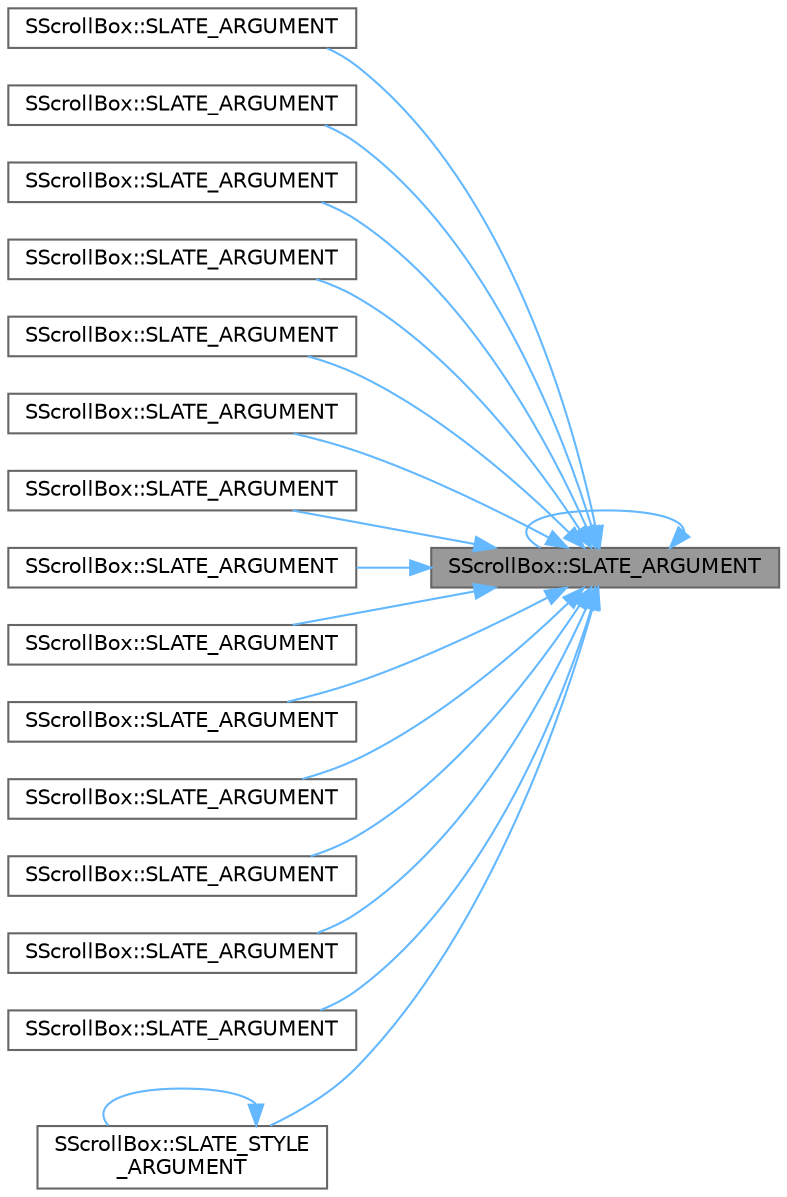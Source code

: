 digraph "SScrollBox::SLATE_ARGUMENT"
{
 // INTERACTIVE_SVG=YES
 // LATEX_PDF_SIZE
  bgcolor="transparent";
  edge [fontname=Helvetica,fontsize=10,labelfontname=Helvetica,labelfontsize=10];
  node [fontname=Helvetica,fontsize=10,shape=box,height=0.2,width=0.4];
  rankdir="RL";
  Node1 [id="Node000001",label="SScrollBox::SLATE_ARGUMENT",height=0.2,width=0.4,color="gray40", fillcolor="grey60", style="filled", fontcolor="black",tooltip="The direction that children will be stacked, and also the direction the box will scroll."];
  Node1 -> Node2 [id="edge1_Node000001_Node000002",dir="back",color="steelblue1",style="solid",tooltip=" "];
  Node2 [id="Node000002",label="SScrollBox::SLATE_ARGUMENT",height=0.2,width=0.4,color="grey40", fillcolor="white", style="filled",URL="$df/d95/classSScrollBox.html#a04ba80a2bd17691391458e532cbcdff8",tooltip=" "];
  Node1 -> Node3 [id="edge2_Node000001_Node000003",dir="back",color="steelblue1",style="solid",tooltip=" "];
  Node3 [id="Node000003",label="SScrollBox::SLATE_ARGUMENT",height=0.2,width=0.4,color="grey40", fillcolor="white", style="filled",URL="$df/d95/classSScrollBox.html#ade5e4f062576f840dacb5403761696a8",tooltip=" "];
  Node1 -> Node4 [id="edge3_Node000001_Node000004",dir="back",color="steelblue1",style="solid",tooltip=" "];
  Node4 [id="Node000004",label="SScrollBox::SLATE_ARGUMENT",height=0.2,width=0.4,color="grey40", fillcolor="white", style="filled",URL="$df/d95/classSScrollBox.html#a7dd84dd402d4288322529c2b32e8862b",tooltip=" "];
  Node1 -> Node5 [id="edge4_Node000001_Node000005",dir="back",color="steelblue1",style="solid",tooltip=" "];
  Node5 [id="Node000005",label="SScrollBox::SLATE_ARGUMENT",height=0.2,width=0.4,color="grey40", fillcolor="white", style="filled",URL="$df/d95/classSScrollBox.html#a639544a584d576129d5358e89115cc54",tooltip=" "];
  Node1 -> Node6 [id="edge5_Node000001_Node000006",dir="back",color="steelblue1",style="solid",tooltip=" "];
  Node6 [id="Node000006",label="SScrollBox::SLATE_ARGUMENT",height=0.2,width=0.4,color="grey40", fillcolor="white", style="filled",URL="$df/d95/classSScrollBox.html#abfa96edc3bb4cbf1799883e91e7e4f31",tooltip=" "];
  Node1 -> Node7 [id="edge6_Node000001_Node000007",dir="back",color="steelblue1",style="solid",tooltip=" "];
  Node7 [id="Node000007",label="SScrollBox::SLATE_ARGUMENT",height=0.2,width=0.4,color="grey40", fillcolor="white", style="filled",URL="$df/d95/classSScrollBox.html#afeac9569ed6b70d3ee6ee721f5814e70",tooltip=" "];
  Node1 -> Node8 [id="edge7_Node000001_Node000008",dir="back",color="steelblue1",style="solid",tooltip=" "];
  Node8 [id="Node000008",label="SScrollBox::SLATE_ARGUMENT",height=0.2,width=0.4,color="grey40", fillcolor="white", style="filled",URL="$df/d95/classSScrollBox.html#a4c86889b96f9a7a3bdef72b46e84ba8d",tooltip=" "];
  Node1 -> Node9 [id="edge8_Node000001_Node000009",dir="back",color="steelblue1",style="solid",tooltip=" "];
  Node9 [id="Node000009",label="SScrollBox::SLATE_ARGUMENT",height=0.2,width=0.4,color="grey40", fillcolor="white", style="filled",URL="$df/d95/classSScrollBox.html#af14e15d3f98d17d475f9fe599de8aa2a",tooltip=" "];
  Node1 -> Node10 [id="edge9_Node000001_Node000010",dir="back",color="steelblue1",style="solid",tooltip=" "];
  Node10 [id="Node000010",label="SScrollBox::SLATE_ARGUMENT",height=0.2,width=0.4,color="grey40", fillcolor="white", style="filled",URL="$df/d95/classSScrollBox.html#a0026d942cbc9de17bc110d24fe700a4d",tooltip=" "];
  Node1 -> Node1 [id="edge10_Node000001_Node000001",dir="back",color="steelblue1",style="solid",tooltip=" "];
  Node1 -> Node11 [id="edge11_Node000001_Node000011",dir="back",color="steelblue1",style="solid",tooltip=" "];
  Node11 [id="Node000011",label="SScrollBox::SLATE_ARGUMENT",height=0.2,width=0.4,color="grey40", fillcolor="white", style="filled",URL="$df/d95/classSScrollBox.html#a934573216ad8baa16bc34333cbcac13e",tooltip=" "];
  Node1 -> Node12 [id="edge12_Node000001_Node000012",dir="back",color="steelblue1",style="solid",tooltip=" "];
  Node12 [id="Node000012",label="SScrollBox::SLATE_ARGUMENT",height=0.2,width=0.4,color="grey40", fillcolor="white", style="filled",URL="$df/d95/classSScrollBox.html#adc7d41c8f373f3ececb7ff1e2bca592a",tooltip="The amount of padding to ensure exists between the item being navigated to, at the edge of the scroll..."];
  Node1 -> Node13 [id="edge13_Node000001_Node000013",dir="back",color="steelblue1",style="solid",tooltip=" "];
  Node13 [id="Node000013",label="SScrollBox::SLATE_ARGUMENT",height=0.2,width=0.4,color="grey40", fillcolor="white", style="filled",URL="$df/d95/classSScrollBox.html#aee47cdcf0ca88d1aebaff3c410f90f32",tooltip=" "];
  Node1 -> Node14 [id="edge14_Node000001_Node000014",dir="back",color="steelblue1",style="solid",tooltip=" "];
  Node14 [id="Node000014",label="SScrollBox::SLATE_ARGUMENT",height=0.2,width=0.4,color="grey40", fillcolor="white", style="filled",URL="$df/d95/classSScrollBox.html#af75119e8687dbd02ba1b44e7157e6a75",tooltip=" "];
  Node1 -> Node15 [id="edge15_Node000001_Node000015",dir="back",color="steelblue1",style="solid",tooltip=" "];
  Node15 [id="Node000015",label="SScrollBox::SLATE_ARGUMENT",height=0.2,width=0.4,color="grey40", fillcolor="white", style="filled",URL="$df/d95/classSScrollBox.html#a9c13574edd42c67b7a8b94c0314fb0f4",tooltip="This accounts for total internal scroll bar padding; default 2.0f padding from the scroll bar itself ..."];
  Node1 -> Node16 [id="edge16_Node000001_Node000016",dir="back",color="steelblue1",style="solid",tooltip=" "];
  Node16 [id="Node000016",label="SScrollBox::SLATE_STYLE\l_ARGUMENT",height=0.2,width=0.4,color="grey40", fillcolor="white", style="filled",URL="$df/d95/classSScrollBox.html#a5be72963556f0cfce1a66394c8cc6c46",tooltip="Style used to draw this scrollbox's scrollbar."];
  Node16 -> Node16 [id="edge17_Node000016_Node000016",dir="back",color="steelblue1",style="solid",tooltip=" "];
}
